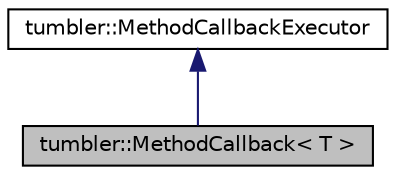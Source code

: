 digraph "tumbler::MethodCallback&lt; T &gt;"
{
  edge [fontname="Helvetica",fontsize="10",labelfontname="Helvetica",labelfontsize="10"];
  node [fontname="Helvetica",fontsize="10",shape=record];
  Node1 [label="tumbler::MethodCallback\< T \>",height=0.2,width=0.4,color="black", fillcolor="grey75", style="filled", fontcolor="black"];
  Node2 -> Node1 [dir="back",color="midnightblue",fontsize="10",style="solid",fontname="Helvetica"];
  Node2 [label="tumbler::MethodCallbackExecutor",height=0.2,width=0.4,color="black", fillcolor="white", style="filled",URL="$classtumbler_1_1_method_callback_executor.html"];
}
